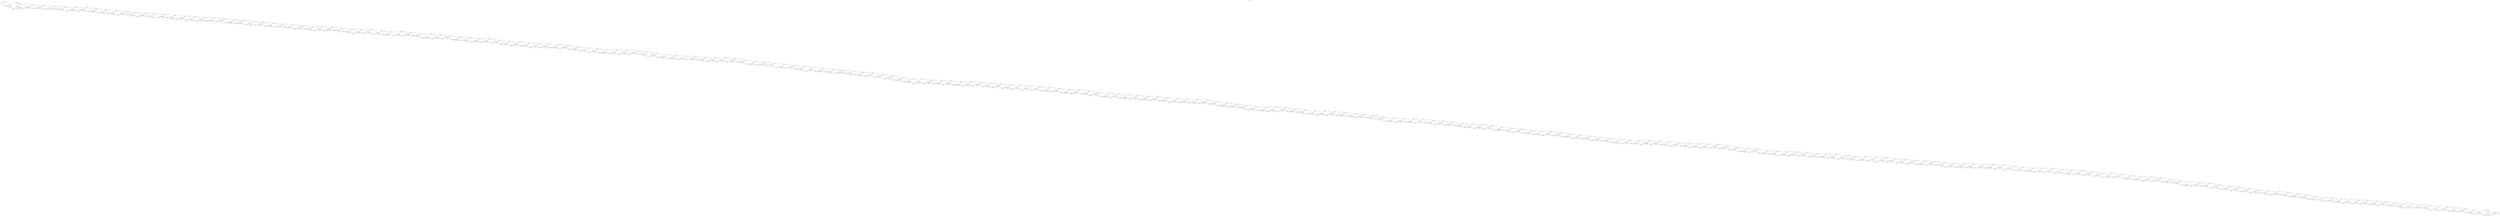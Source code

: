 digraph "" {
  rankdir=LR
  label="[Büchi]"
  labelloc="t"
  node [shape="box",style="rounded",width="0.5"]
  I [label="", style=invis, width=0]
  I -> 1028
  0 [label="0"]
  1 [label="1"]
  2 [label="2"]
  3 [label="3"]
  4 [label="4"]
  4 -> 0 [label="1"]
  4 -> 9 [label="1"]
  5 [label="5"]
  5 -> 0 [label="1"]
  5 -> 9 [label="1"]
  6 [label="6"]
  6 -> 1 [label="1"]
  6 -> 10 [label="1"]
  6 -> 11 [label="1"]
  7 [label="7"]
  7 -> 1 [label="1"]
  7 -> 10 [label="1"]
  7 -> 11 [label="1"]
  8 [label="8"]
  8 -> 3 [label="1"]
  8 -> 14 [label="1"]
  8 -> 1024 [label="1"]
  9 [label="9"]
  9 -> 4 [label="1"]
  10 [label="10"]
  10 -> 4 [label="1"]
  11 [label="11"]
  11 -> 5 [label="1"]
  11 -> 6 [label="1"]
  12 [label="12"]
  12 -> 5 [label="1"]
  12 -> 6 [label="1"]
  13 [label="13", peripheries=2]
  13 -> 8 [label="1"]
  13 -> 1026 [label="1"]
  14 [label="14"]
  14 -> 8 [label="1"]
  14 -> 1026 [label="1"]
  15 [label="15"]
  15 -> 7 [label="1"]
  15 -> 17 [label="1"]
  16 [label="16"]
  16 -> 7 [label="1"]
  16 -> 17 [label="1"]
  17 [label="17"]
  17 -> 12 [label="1"]
  17 -> 15 [label="1"]
  18 [label="18"]
  18 -> 12 [label="1"]
  18 -> 15 [label="1"]
  19 [label="19"]
  19 -> 16 [label="1"]
  19 -> 21 [label="1"]
  20 [label="20"]
  20 -> 16 [label="1"]
  20 -> 21 [label="1"]
  21 [label="21"]
  21 -> 18 [label="1"]
  21 -> 19 [label="1"]
  22 [label="22"]
  22 -> 18 [label="1"]
  22 -> 19 [label="1"]
  23 [label="23"]
  23 -> 20 [label="1"]
  23 -> 25 [label="1"]
  24 [label="24"]
  24 -> 20 [label="1"]
  24 -> 25 [label="1"]
  25 [label="25"]
  25 -> 22 [label="1"]
  25 -> 23 [label="1"]
  26 [label="26"]
  26 -> 22 [label="1"]
  26 -> 23 [label="1"]
  27 [label="27"]
  27 -> 24 [label="1"]
  27 -> 29 [label="1"]
  28 [label="28"]
  28 -> 24 [label="1"]
  28 -> 29 [label="1"]
  29 [label="29"]
  29 -> 26 [label="1"]
  29 -> 27 [label="1"]
  30 [label="30"]
  30 -> 26 [label="1"]
  30 -> 27 [label="1"]
  31 [label="31"]
  31 -> 28 [label="1"]
  31 -> 33 [label="1"]
  32 [label="32"]
  32 -> 28 [label="1"]
  32 -> 33 [label="1"]
  33 [label="33"]
  33 -> 30 [label="1"]
  33 -> 31 [label="1"]
  34 [label="34"]
  34 -> 30 [label="1"]
  34 -> 31 [label="1"]
  35 [label="35"]
  35 -> 32 [label="1"]
  35 -> 37 [label="1"]
  36 [label="36"]
  36 -> 32 [label="1"]
  36 -> 37 [label="1"]
  37 [label="37"]
  37 -> 34 [label="1"]
  37 -> 35 [label="1"]
  38 [label="38"]
  38 -> 34 [label="1"]
  38 -> 35 [label="1"]
  39 [label="39"]
  39 -> 36 [label="1"]
  39 -> 41 [label="1"]
  40 [label="40"]
  40 -> 36 [label="1"]
  40 -> 41 [label="1"]
  41 [label="41"]
  41 -> 38 [label="1"]
  41 -> 39 [label="1"]
  42 [label="42"]
  42 -> 38 [label="1"]
  42 -> 39 [label="1"]
  43 [label="43"]
  43 -> 40 [label="1"]
  43 -> 45 [label="1"]
  44 [label="44"]
  44 -> 40 [label="1"]
  44 -> 45 [label="1"]
  45 [label="45"]
  45 -> 42 [label="1"]
  45 -> 43 [label="1"]
  46 [label="46"]
  46 -> 42 [label="1"]
  46 -> 43 [label="1"]
  47 [label="47"]
  47 -> 44 [label="1"]
  47 -> 49 [label="1"]
  48 [label="48"]
  48 -> 44 [label="1"]
  48 -> 49 [label="1"]
  49 [label="49"]
  49 -> 46 [label="1"]
  49 -> 47 [label="1"]
  50 [label="50"]
  50 -> 46 [label="1"]
  50 -> 47 [label="1"]
  51 [label="51"]
  51 -> 48 [label="1"]
  51 -> 53 [label="1"]
  52 [label="52"]
  52 -> 48 [label="1"]
  52 -> 53 [label="1"]
  53 [label="53"]
  53 -> 50 [label="1"]
  53 -> 51 [label="1"]
  54 [label="54"]
  54 -> 50 [label="1"]
  54 -> 51 [label="1"]
  55 [label="55"]
  55 -> 52 [label="1"]
  55 -> 57 [label="1"]
  56 [label="56"]
  56 -> 52 [label="1"]
  56 -> 57 [label="1"]
  57 [label="57"]
  57 -> 54 [label="1"]
  57 -> 55 [label="1"]
  58 [label="58"]
  58 -> 54 [label="1"]
  58 -> 55 [label="1"]
  59 [label="59"]
  59 -> 56 [label="1"]
  59 -> 61 [label="1"]
  60 [label="60"]
  60 -> 56 [label="1"]
  60 -> 61 [label="1"]
  61 [label="61"]
  61 -> 58 [label="1"]
  61 -> 59 [label="1"]
  62 [label="62"]
  62 -> 58 [label="1"]
  62 -> 59 [label="1"]
  63 [label="63"]
  63 -> 60 [label="1"]
  63 -> 65 [label="1"]
  64 [label="64"]
  64 -> 60 [label="1"]
  64 -> 65 [label="1"]
  65 [label="65"]
  65 -> 62 [label="1"]
  65 -> 63 [label="1"]
  66 [label="66"]
  66 -> 62 [label="1"]
  66 -> 63 [label="1"]
  67 [label="67"]
  67 -> 64 [label="1"]
  67 -> 69 [label="1"]
  68 [label="68"]
  68 -> 64 [label="1"]
  68 -> 69 [label="1"]
  69 [label="69"]
  69 -> 66 [label="1"]
  69 -> 67 [label="1"]
  70 [label="70"]
  70 -> 66 [label="1"]
  70 -> 67 [label="1"]
  71 [label="71"]
  71 -> 68 [label="1"]
  71 -> 73 [label="1"]
  72 [label="72"]
  72 -> 68 [label="1"]
  72 -> 73 [label="1"]
  73 [label="73"]
  73 -> 70 [label="1"]
  73 -> 71 [label="1"]
  74 [label="74"]
  74 -> 70 [label="1"]
  74 -> 71 [label="1"]
  75 [label="75"]
  75 -> 72 [label="1"]
  75 -> 77 [label="1"]
  76 [label="76"]
  76 -> 72 [label="1"]
  76 -> 77 [label="1"]
  77 [label="77"]
  77 -> 74 [label="1"]
  77 -> 75 [label="1"]
  78 [label="78"]
  78 -> 74 [label="1"]
  78 -> 75 [label="1"]
  79 [label="79"]
  79 -> 76 [label="1"]
  79 -> 81 [label="1"]
  80 [label="80"]
  80 -> 76 [label="1"]
  80 -> 81 [label="1"]
  81 [label="81"]
  81 -> 78 [label="1"]
  81 -> 79 [label="1"]
  82 [label="82"]
  82 -> 78 [label="1"]
  82 -> 79 [label="1"]
  83 [label="83"]
  83 -> 80 [label="1"]
  83 -> 85 [label="1"]
  84 [label="84"]
  84 -> 80 [label="1"]
  84 -> 85 [label="1"]
  85 [label="85"]
  85 -> 82 [label="1"]
  85 -> 83 [label="1"]
  86 [label="86"]
  86 -> 82 [label="1"]
  86 -> 83 [label="1"]
  87 [label="87"]
  87 -> 84 [label="1"]
  87 -> 89 [label="1"]
  88 [label="88"]
  88 -> 84 [label="1"]
  88 -> 89 [label="1"]
  89 [label="89"]
  89 -> 86 [label="1"]
  89 -> 87 [label="1"]
  90 [label="90"]
  90 -> 86 [label="1"]
  90 -> 87 [label="1"]
  91 [label="91"]
  91 -> 88 [label="1"]
  91 -> 93 [label="1"]
  92 [label="92"]
  92 -> 88 [label="1"]
  92 -> 93 [label="1"]
  93 [label="93"]
  93 -> 90 [label="1"]
  93 -> 91 [label="1"]
  94 [label="94"]
  94 -> 90 [label="1"]
  94 -> 91 [label="1"]
  95 [label="95"]
  95 -> 92 [label="1"]
  95 -> 97 [label="1"]
  96 [label="96"]
  96 -> 92 [label="1"]
  96 -> 97 [label="1"]
  97 [label="97"]
  97 -> 94 [label="1"]
  97 -> 95 [label="1"]
  98 [label="98"]
  98 -> 94 [label="1"]
  98 -> 95 [label="1"]
  99 [label="99"]
  99 -> 96 [label="1"]
  99 -> 101 [label="1"]
  100 [label="100"]
  100 -> 96 [label="1"]
  100 -> 101 [label="1"]
  101 [label="101"]
  101 -> 98 [label="1"]
  101 -> 99 [label="1"]
  102 [label="102"]
  102 -> 98 [label="1"]
  102 -> 99 [label="1"]
  103 [label="103"]
  103 -> 100 [label="1"]
  103 -> 105 [label="1"]
  104 [label="104"]
  104 -> 100 [label="1"]
  104 -> 105 [label="1"]
  105 [label="105"]
  105 -> 102 [label="1"]
  105 -> 103 [label="1"]
  106 [label="106"]
  106 -> 102 [label="1"]
  106 -> 103 [label="1"]
  107 [label="107"]
  107 -> 104 [label="1"]
  107 -> 109 [label="1"]
  108 [label="108"]
  108 -> 104 [label="1"]
  108 -> 109 [label="1"]
  109 [label="109"]
  109 -> 106 [label="1"]
  109 -> 107 [label="1"]
  110 [label="110"]
  110 -> 106 [label="1"]
  110 -> 107 [label="1"]
  111 [label="111"]
  111 -> 108 [label="1"]
  111 -> 113 [label="1"]
  112 [label="112"]
  112 -> 108 [label="1"]
  112 -> 113 [label="1"]
  113 [label="113"]
  113 -> 110 [label="1"]
  113 -> 111 [label="1"]
  114 [label="114"]
  114 -> 110 [label="1"]
  114 -> 111 [label="1"]
  115 [label="115"]
  115 -> 112 [label="1"]
  115 -> 117 [label="1"]
  116 [label="116"]
  116 -> 112 [label="1"]
  116 -> 117 [label="1"]
  117 [label="117"]
  117 -> 114 [label="1"]
  117 -> 115 [label="1"]
  118 [label="118"]
  118 -> 114 [label="1"]
  118 -> 115 [label="1"]
  119 [label="119"]
  119 -> 116 [label="1"]
  119 -> 121 [label="1"]
  120 [label="120"]
  120 -> 116 [label="1"]
  120 -> 121 [label="1"]
  121 [label="121"]
  121 -> 118 [label="1"]
  121 -> 119 [label="1"]
  122 [label="122"]
  122 -> 118 [label="1"]
  122 -> 119 [label="1"]
  123 [label="123"]
  123 -> 120 [label="1"]
  123 -> 125 [label="1"]
  124 [label="124"]
  124 -> 120 [label="1"]
  124 -> 125 [label="1"]
  125 [label="125"]
  125 -> 122 [label="1"]
  125 -> 123 [label="1"]
  126 [label="126"]
  126 -> 122 [label="1"]
  126 -> 123 [label="1"]
  127 [label="127"]
  127 -> 124 [label="1"]
  127 -> 129 [label="1"]
  128 [label="128"]
  128 -> 124 [label="1"]
  128 -> 129 [label="1"]
  129 [label="129"]
  129 -> 126 [label="1"]
  129 -> 127 [label="1"]
  130 [label="130"]
  130 -> 126 [label="1"]
  130 -> 127 [label="1"]
  131 [label="131"]
  131 -> 128 [label="1"]
  131 -> 133 [label="1"]
  132 [label="132"]
  132 -> 128 [label="1"]
  132 -> 133 [label="1"]
  133 [label="133"]
  133 -> 130 [label="1"]
  133 -> 131 [label="1"]
  134 [label="134"]
  134 -> 130 [label="1"]
  134 -> 131 [label="1"]
  135 [label="135"]
  135 -> 132 [label="1"]
  135 -> 137 [label="1"]
  136 [label="136"]
  136 -> 132 [label="1"]
  136 -> 137 [label="1"]
  137 [label="137"]
  137 -> 134 [label="1"]
  137 -> 135 [label="1"]
  138 [label="138"]
  138 -> 134 [label="1"]
  138 -> 135 [label="1"]
  139 [label="139"]
  139 -> 136 [label="1"]
  139 -> 141 [label="1"]
  140 [label="140"]
  140 -> 136 [label="1"]
  140 -> 141 [label="1"]
  141 [label="141"]
  141 -> 138 [label="1"]
  141 -> 139 [label="1"]
  142 [label="142"]
  142 -> 138 [label="1"]
  142 -> 139 [label="1"]
  143 [label="143"]
  143 -> 140 [label="1"]
  143 -> 145 [label="1"]
  144 [label="144"]
  144 -> 140 [label="1"]
  144 -> 145 [label="1"]
  145 [label="145"]
  145 -> 142 [label="1"]
  145 -> 143 [label="1"]
  146 [label="146"]
  146 -> 142 [label="1"]
  146 -> 143 [label="1"]
  147 [label="147"]
  147 -> 144 [label="1"]
  147 -> 149 [label="1"]
  148 [label="148"]
  148 -> 144 [label="1"]
  148 -> 149 [label="1"]
  149 [label="149"]
  149 -> 146 [label="1"]
  149 -> 147 [label="1"]
  150 [label="150"]
  150 -> 146 [label="1"]
  150 -> 147 [label="1"]
  151 [label="151"]
  151 -> 148 [label="1"]
  151 -> 153 [label="1"]
  152 [label="152"]
  152 -> 148 [label="1"]
  152 -> 153 [label="1"]
  153 [label="153"]
  153 -> 150 [label="1"]
  153 -> 151 [label="1"]
  154 [label="154"]
  154 -> 150 [label="1"]
  154 -> 151 [label="1"]
  155 [label="155"]
  155 -> 152 [label="1"]
  155 -> 157 [label="1"]
  156 [label="156"]
  156 -> 152 [label="1"]
  156 -> 157 [label="1"]
  157 [label="157"]
  157 -> 154 [label="1"]
  157 -> 155 [label="1"]
  158 [label="158"]
  158 -> 154 [label="1"]
  158 -> 155 [label="1"]
  159 [label="159"]
  159 -> 156 [label="1"]
  159 -> 161 [label="1"]
  160 [label="160"]
  160 -> 156 [label="1"]
  160 -> 161 [label="1"]
  161 [label="161"]
  161 -> 158 [label="1"]
  161 -> 159 [label="1"]
  162 [label="162"]
  162 -> 158 [label="1"]
  162 -> 159 [label="1"]
  163 [label="163"]
  163 -> 160 [label="1"]
  163 -> 165 [label="1"]
  164 [label="164"]
  164 -> 160 [label="1"]
  164 -> 165 [label="1"]
  165 [label="165"]
  165 -> 162 [label="1"]
  165 -> 163 [label="1"]
  166 [label="166"]
  166 -> 162 [label="1"]
  166 -> 163 [label="1"]
  167 [label="167"]
  167 -> 164 [label="1"]
  167 -> 169 [label="1"]
  168 [label="168"]
  168 -> 164 [label="1"]
  168 -> 169 [label="1"]
  169 [label="169"]
  169 -> 166 [label="1"]
  169 -> 167 [label="1"]
  170 [label="170"]
  170 -> 166 [label="1"]
  170 -> 167 [label="1"]
  171 [label="171"]
  171 -> 168 [label="1"]
  171 -> 173 [label="1"]
  172 [label="172"]
  172 -> 168 [label="1"]
  172 -> 173 [label="1"]
  173 [label="173"]
  173 -> 170 [label="1"]
  173 -> 171 [label="1"]
  174 [label="174"]
  174 -> 170 [label="1"]
  174 -> 171 [label="1"]
  175 [label="175"]
  175 -> 172 [label="1"]
  175 -> 177 [label="1"]
  176 [label="176"]
  176 -> 172 [label="1"]
  176 -> 177 [label="1"]
  177 [label="177"]
  177 -> 174 [label="1"]
  177 -> 175 [label="1"]
  178 [label="178"]
  178 -> 174 [label="1"]
  178 -> 175 [label="1"]
  179 [label="179"]
  179 -> 176 [label="1"]
  179 -> 181 [label="1"]
  180 [label="180"]
  180 -> 176 [label="1"]
  180 -> 181 [label="1"]
  181 [label="181"]
  181 -> 178 [label="1"]
  181 -> 179 [label="1"]
  182 [label="182"]
  182 -> 178 [label="1"]
  182 -> 179 [label="1"]
  183 [label="183"]
  183 -> 180 [label="1"]
  183 -> 185 [label="1"]
  184 [label="184"]
  184 -> 180 [label="1"]
  184 -> 185 [label="1"]
  185 [label="185"]
  185 -> 182 [label="1"]
  185 -> 183 [label="1"]
  186 [label="186"]
  186 -> 182 [label="1"]
  186 -> 183 [label="1"]
  187 [label="187"]
  187 -> 184 [label="1"]
  187 -> 189 [label="1"]
  188 [label="188"]
  188 -> 184 [label="1"]
  188 -> 189 [label="1"]
  189 [label="189"]
  189 -> 186 [label="1"]
  189 -> 187 [label="1"]
  190 [label="190"]
  190 -> 186 [label="1"]
  190 -> 187 [label="1"]
  191 [label="191"]
  191 -> 188 [label="1"]
  191 -> 193 [label="1"]
  192 [label="192"]
  192 -> 188 [label="1"]
  192 -> 193 [label="1"]
  193 [label="193"]
  193 -> 190 [label="1"]
  193 -> 191 [label="1"]
  194 [label="194"]
  194 -> 190 [label="1"]
  194 -> 191 [label="1"]
  195 [label="195"]
  195 -> 192 [label="1"]
  195 -> 197 [label="1"]
  196 [label="196"]
  196 -> 192 [label="1"]
  196 -> 197 [label="1"]
  197 [label="197"]
  197 -> 194 [label="1"]
  197 -> 195 [label="1"]
  198 [label="198"]
  198 -> 194 [label="1"]
  198 -> 195 [label="1"]
  199 [label="199"]
  199 -> 196 [label="1"]
  199 -> 201 [label="1"]
  200 [label="200"]
  200 -> 196 [label="1"]
  200 -> 201 [label="1"]
  201 [label="201"]
  201 -> 198 [label="1"]
  201 -> 199 [label="1"]
  202 [label="202"]
  202 -> 198 [label="1"]
  202 -> 199 [label="1"]
  203 [label="203"]
  203 -> 200 [label="1"]
  203 -> 205 [label="1"]
  204 [label="204"]
  204 -> 200 [label="1"]
  204 -> 205 [label="1"]
  205 [label="205"]
  205 -> 202 [label="1"]
  205 -> 203 [label="1"]
  206 [label="206"]
  206 -> 202 [label="1"]
  206 -> 203 [label="1"]
  207 [label="207"]
  207 -> 204 [label="1"]
  207 -> 209 [label="1"]
  208 [label="208"]
  208 -> 204 [label="1"]
  208 -> 209 [label="1"]
  209 [label="209"]
  209 -> 206 [label="1"]
  209 -> 207 [label="1"]
  210 [label="210"]
  210 -> 206 [label="1"]
  210 -> 207 [label="1"]
  211 [label="211"]
  211 -> 208 [label="1"]
  211 -> 213 [label="1"]
  212 [label="212"]
  212 -> 208 [label="1"]
  212 -> 213 [label="1"]
  213 [label="213"]
  213 -> 210 [label="1"]
  213 -> 211 [label="1"]
  214 [label="214"]
  214 -> 210 [label="1"]
  214 -> 211 [label="1"]
  215 [label="215"]
  215 -> 212 [label="1"]
  215 -> 217 [label="1"]
  216 [label="216"]
  216 -> 212 [label="1"]
  216 -> 217 [label="1"]
  217 [label="217"]
  217 -> 214 [label="1"]
  217 -> 215 [label="1"]
  218 [label="218"]
  218 -> 214 [label="1"]
  218 -> 215 [label="1"]
  219 [label="219"]
  219 -> 216 [label="1"]
  219 -> 221 [label="1"]
  220 [label="220"]
  220 -> 216 [label="1"]
  220 -> 221 [label="1"]
  221 [label="221"]
  221 -> 218 [label="1"]
  221 -> 219 [label="1"]
  222 [label="222"]
  222 -> 218 [label="1"]
  222 -> 219 [label="1"]
  223 [label="223"]
  223 -> 220 [label="1"]
  223 -> 225 [label="1"]
  224 [label="224"]
  224 -> 220 [label="1"]
  224 -> 225 [label="1"]
  225 [label="225"]
  225 -> 222 [label="1"]
  225 -> 223 [label="1"]
  226 [label="226"]
  226 -> 222 [label="1"]
  226 -> 223 [label="1"]
  227 [label="227"]
  227 -> 224 [label="1"]
  227 -> 229 [label="1"]
  228 [label="228"]
  228 -> 224 [label="1"]
  228 -> 229 [label="1"]
  229 [label="229"]
  229 -> 226 [label="1"]
  229 -> 227 [label="1"]
  230 [label="230"]
  230 -> 226 [label="1"]
  230 -> 227 [label="1"]
  231 [label="231"]
  231 -> 228 [label="1"]
  231 -> 233 [label="1"]
  232 [label="232"]
  232 -> 228 [label="1"]
  232 -> 233 [label="1"]
  233 [label="233"]
  233 -> 230 [label="1"]
  233 -> 231 [label="1"]
  234 [label="234"]
  234 -> 230 [label="1"]
  234 -> 231 [label="1"]
  235 [label="235"]
  235 -> 232 [label="1"]
  235 -> 237 [label="1"]
  236 [label="236"]
  236 -> 232 [label="1"]
  236 -> 237 [label="1"]
  237 [label="237"]
  237 -> 234 [label="1"]
  237 -> 235 [label="1"]
  238 [label="238"]
  238 -> 234 [label="1"]
  238 -> 235 [label="1"]
  239 [label="239"]
  239 -> 236 [label="1"]
  239 -> 241 [label="1"]
  240 [label="240"]
  240 -> 236 [label="1"]
  240 -> 241 [label="1"]
  241 [label="241"]
  241 -> 238 [label="1"]
  241 -> 239 [label="1"]
  242 [label="242"]
  242 -> 238 [label="1"]
  242 -> 239 [label="1"]
  243 [label="243"]
  243 -> 240 [label="1"]
  243 -> 245 [label="1"]
  244 [label="244"]
  244 -> 240 [label="1"]
  244 -> 245 [label="1"]
  245 [label="245"]
  245 -> 242 [label="1"]
  245 -> 243 [label="1"]
  246 [label="246"]
  246 -> 242 [label="1"]
  246 -> 243 [label="1"]
  247 [label="247"]
  247 -> 244 [label="1"]
  247 -> 249 [label="1"]
  248 [label="248"]
  248 -> 244 [label="1"]
  248 -> 249 [label="1"]
  249 [label="249"]
  249 -> 246 [label="1"]
  249 -> 247 [label="1"]
  250 [label="250"]
  250 -> 246 [label="1"]
  250 -> 247 [label="1"]
  251 [label="251"]
  251 -> 248 [label="1"]
  251 -> 253 [label="1"]
  252 [label="252"]
  252 -> 248 [label="1"]
  252 -> 253 [label="1"]
  253 [label="253"]
  253 -> 250 [label="1"]
  253 -> 251 [label="1"]
  254 [label="254"]
  254 -> 250 [label="1"]
  254 -> 251 [label="1"]
  255 [label="255"]
  255 -> 252 [label="1"]
  255 -> 257 [label="1"]
  256 [label="256"]
  256 -> 252 [label="1"]
  256 -> 257 [label="1"]
  257 [label="257"]
  257 -> 254 [label="1"]
  257 -> 255 [label="1"]
  258 [label="258"]
  258 -> 254 [label="1"]
  258 -> 255 [label="1"]
  259 [label="259"]
  259 -> 256 [label="1"]
  259 -> 261 [label="1"]
  260 [label="260"]
  260 -> 256 [label="1"]
  260 -> 261 [label="1"]
  261 [label="261"]
  261 -> 258 [label="1"]
  261 -> 259 [label="1"]
  262 [label="262"]
  262 -> 258 [label="1"]
  262 -> 259 [label="1"]
  263 [label="263"]
  263 -> 260 [label="1"]
  263 -> 265 [label="1"]
  264 [label="264"]
  264 -> 260 [label="1"]
  264 -> 265 [label="1"]
  265 [label="265"]
  265 -> 262 [label="1"]
  265 -> 263 [label="1"]
  266 [label="266"]
  266 -> 262 [label="1"]
  266 -> 263 [label="1"]
  267 [label="267"]
  267 -> 264 [label="1"]
  267 -> 269 [label="1"]
  268 [label="268"]
  268 -> 264 [label="1"]
  268 -> 269 [label="1"]
  269 [label="269"]
  269 -> 266 [label="1"]
  269 -> 267 [label="1"]
  270 [label="270"]
  270 -> 266 [label="1"]
  270 -> 267 [label="1"]
  271 [label="271"]
  271 -> 268 [label="1"]
  271 -> 273 [label="1"]
  272 [label="272"]
  272 -> 268 [label="1"]
  272 -> 273 [label="1"]
  273 [label="273"]
  273 -> 270 [label="1"]
  273 -> 271 [label="1"]
  274 [label="274"]
  274 -> 270 [label="1"]
  274 -> 271 [label="1"]
  275 [label="275"]
  275 -> 272 [label="1"]
  275 -> 277 [label="1"]
  276 [label="276"]
  276 -> 272 [label="1"]
  276 -> 277 [label="1"]
  277 [label="277"]
  277 -> 274 [label="1"]
  277 -> 275 [label="1"]
  278 [label="278"]
  278 -> 274 [label="1"]
  278 -> 275 [label="1"]
  279 [label="279"]
  279 -> 276 [label="1"]
  279 -> 281 [label="1"]
  280 [label="280"]
  280 -> 276 [label="1"]
  280 -> 281 [label="1"]
  281 [label="281"]
  281 -> 278 [label="1"]
  281 -> 279 [label="1"]
  282 [label="282"]
  282 -> 278 [label="1"]
  282 -> 279 [label="1"]
  283 [label="283"]
  283 -> 280 [label="1"]
  283 -> 285 [label="1"]
  284 [label="284"]
  284 -> 280 [label="1"]
  284 -> 285 [label="1"]
  285 [label="285"]
  285 -> 282 [label="1"]
  285 -> 283 [label="1"]
  286 [label="286"]
  286 -> 282 [label="1"]
  286 -> 283 [label="1"]
  287 [label="287"]
  287 -> 284 [label="1"]
  287 -> 289 [label="1"]
  288 [label="288"]
  288 -> 284 [label="1"]
  288 -> 289 [label="1"]
  289 [label="289"]
  289 -> 286 [label="1"]
  289 -> 287 [label="1"]
  290 [label="290"]
  290 -> 286 [label="1"]
  290 -> 287 [label="1"]
  291 [label="291"]
  291 -> 288 [label="1"]
  291 -> 293 [label="1"]
  292 [label="292"]
  292 -> 288 [label="1"]
  292 -> 293 [label="1"]
  293 [label="293"]
  293 -> 290 [label="1"]
  293 -> 291 [label="1"]
  294 [label="294"]
  294 -> 290 [label="1"]
  294 -> 291 [label="1"]
  295 [label="295"]
  295 -> 292 [label="1"]
  295 -> 297 [label="1"]
  296 [label="296"]
  296 -> 292 [label="1"]
  296 -> 297 [label="1"]
  297 [label="297"]
  297 -> 294 [label="1"]
  297 -> 295 [label="1"]
  298 [label="298"]
  298 -> 294 [label="1"]
  298 -> 295 [label="1"]
  299 [label="299"]
  299 -> 296 [label="1"]
  299 -> 301 [label="1"]
  300 [label="300"]
  300 -> 296 [label="1"]
  300 -> 301 [label="1"]
  301 [label="301"]
  301 -> 298 [label="1"]
  301 -> 299 [label="1"]
  302 [label="302"]
  302 -> 298 [label="1"]
  302 -> 299 [label="1"]
  303 [label="303"]
  303 -> 300 [label="1"]
  303 -> 305 [label="1"]
  304 [label="304"]
  304 -> 300 [label="1"]
  304 -> 305 [label="1"]
  305 [label="305"]
  305 -> 302 [label="1"]
  305 -> 303 [label="1"]
  306 [label="306"]
  306 -> 302 [label="1"]
  306 -> 303 [label="1"]
  307 [label="307"]
  307 -> 304 [label="1"]
  307 -> 309 [label="1"]
  308 [label="308"]
  308 -> 304 [label="1"]
  308 -> 309 [label="1"]
  309 [label="309"]
  309 -> 306 [label="1"]
  309 -> 307 [label="1"]
  310 [label="310"]
  310 -> 306 [label="1"]
  310 -> 307 [label="1"]
  311 [label="311"]
  311 -> 308 [label="1"]
  311 -> 313 [label="1"]
  312 [label="312"]
  312 -> 308 [label="1"]
  312 -> 313 [label="1"]
  313 [label="313"]
  313 -> 310 [label="1"]
  313 -> 311 [label="1"]
  314 [label="314"]
  314 -> 310 [label="1"]
  314 -> 311 [label="1"]
  315 [label="315"]
  315 -> 312 [label="1"]
  315 -> 317 [label="1"]
  316 [label="316"]
  316 -> 312 [label="1"]
  316 -> 317 [label="1"]
  317 [label="317"]
  317 -> 314 [label="1"]
  317 -> 315 [label="1"]
  318 [label="318"]
  318 -> 314 [label="1"]
  318 -> 315 [label="1"]
  319 [label="319"]
  319 -> 316 [label="1"]
  319 -> 321 [label="1"]
  320 [label="320"]
  320 -> 316 [label="1"]
  320 -> 321 [label="1"]
  321 [label="321"]
  321 -> 318 [label="1"]
  321 -> 319 [label="1"]
  322 [label="322"]
  322 -> 318 [label="1"]
  322 -> 319 [label="1"]
  323 [label="323"]
  323 -> 320 [label="1"]
  323 -> 325 [label="1"]
  324 [label="324"]
  324 -> 320 [label="1"]
  324 -> 325 [label="1"]
  325 [label="325"]
  325 -> 322 [label="1"]
  325 -> 323 [label="1"]
  326 [label="326"]
  326 -> 322 [label="1"]
  326 -> 323 [label="1"]
  327 [label="327"]
  327 -> 324 [label="1"]
  327 -> 329 [label="1"]
  328 [label="328"]
  328 -> 324 [label="1"]
  328 -> 329 [label="1"]
  329 [label="329"]
  329 -> 326 [label="1"]
  329 -> 327 [label="1"]
  330 [label="330"]
  330 -> 326 [label="1"]
  330 -> 327 [label="1"]
  331 [label="331"]
  331 -> 328 [label="1"]
  331 -> 333 [label="1"]
  332 [label="332"]
  332 -> 328 [label="1"]
  332 -> 333 [label="1"]
  333 [label="333"]
  333 -> 330 [label="1"]
  333 -> 331 [label="1"]
  334 [label="334"]
  334 -> 330 [label="1"]
  334 -> 331 [label="1"]
  335 [label="335"]
  335 -> 332 [label="1"]
  335 -> 337 [label="1"]
  336 [label="336"]
  336 -> 332 [label="1"]
  336 -> 337 [label="1"]
  337 [label="337"]
  337 -> 334 [label="1"]
  337 -> 335 [label="1"]
  338 [label="338"]
  338 -> 334 [label="1"]
  338 -> 335 [label="1"]
  339 [label="339"]
  339 -> 336 [label="1"]
  339 -> 341 [label="1"]
  340 [label="340"]
  340 -> 336 [label="1"]
  340 -> 341 [label="1"]
  341 [label="341"]
  341 -> 338 [label="1"]
  341 -> 339 [label="1"]
  342 [label="342"]
  342 -> 338 [label="1"]
  342 -> 339 [label="1"]
  343 [label="343"]
  343 -> 340 [label="1"]
  343 -> 345 [label="1"]
  344 [label="344"]
  344 -> 340 [label="1"]
  344 -> 345 [label="1"]
  345 [label="345"]
  345 -> 342 [label="1"]
  345 -> 343 [label="1"]
  346 [label="346"]
  346 -> 342 [label="1"]
  346 -> 343 [label="1"]
  347 [label="347"]
  347 -> 344 [label="1"]
  347 -> 349 [label="1"]
  348 [label="348"]
  348 -> 344 [label="1"]
  348 -> 349 [label="1"]
  349 [label="349"]
  349 -> 346 [label="1"]
  349 -> 347 [label="1"]
  350 [label="350"]
  350 -> 346 [label="1"]
  350 -> 347 [label="1"]
  351 [label="351"]
  351 -> 348 [label="1"]
  351 -> 353 [label="1"]
  352 [label="352"]
  352 -> 348 [label="1"]
  352 -> 353 [label="1"]
  353 [label="353"]
  353 -> 350 [label="1"]
  353 -> 351 [label="1"]
  354 [label="354"]
  354 -> 350 [label="1"]
  354 -> 351 [label="1"]
  355 [label="355"]
  355 -> 352 [label="1"]
  355 -> 357 [label="1"]
  356 [label="356"]
  356 -> 352 [label="1"]
  356 -> 357 [label="1"]
  357 [label="357"]
  357 -> 354 [label="1"]
  357 -> 355 [label="1"]
  358 [label="358"]
  358 -> 354 [label="1"]
  358 -> 355 [label="1"]
  359 [label="359"]
  359 -> 356 [label="1"]
  359 -> 361 [label="1"]
  360 [label="360"]
  360 -> 356 [label="1"]
  360 -> 361 [label="1"]
  361 [label="361"]
  361 -> 358 [label="1"]
  361 -> 359 [label="1"]
  362 [label="362"]
  362 -> 358 [label="1"]
  362 -> 359 [label="1"]
  363 [label="363"]
  363 -> 360 [label="1"]
  363 -> 365 [label="1"]
  364 [label="364"]
  364 -> 360 [label="1"]
  364 -> 365 [label="1"]
  365 [label="365"]
  365 -> 362 [label="1"]
  365 -> 363 [label="1"]
  366 [label="366"]
  366 -> 362 [label="1"]
  366 -> 363 [label="1"]
  367 [label="367"]
  367 -> 364 [label="1"]
  367 -> 369 [label="1"]
  368 [label="368"]
  368 -> 364 [label="1"]
  368 -> 369 [label="1"]
  369 [label="369"]
  369 -> 366 [label="1"]
  369 -> 367 [label="1"]
  370 [label="370"]
  370 -> 366 [label="1"]
  370 -> 367 [label="1"]
  371 [label="371"]
  371 -> 368 [label="1"]
  371 -> 373 [label="1"]
  372 [label="372"]
  372 -> 368 [label="1"]
  372 -> 373 [label="1"]
  373 [label="373"]
  373 -> 370 [label="1"]
  373 -> 371 [label="1"]
  374 [label="374"]
  374 -> 370 [label="1"]
  374 -> 371 [label="1"]
  375 [label="375"]
  375 -> 372 [label="1"]
  375 -> 377 [label="1"]
  376 [label="376"]
  376 -> 372 [label="1"]
  376 -> 377 [label="1"]
  377 [label="377"]
  377 -> 374 [label="1"]
  377 -> 375 [label="1"]
  378 [label="378"]
  378 -> 374 [label="1"]
  378 -> 375 [label="1"]
  379 [label="379"]
  379 -> 376 [label="1"]
  379 -> 381 [label="1"]
  380 [label="380"]
  380 -> 376 [label="1"]
  380 -> 381 [label="1"]
  381 [label="381"]
  381 -> 378 [label="1"]
  381 -> 379 [label="1"]
  382 [label="382"]
  382 -> 378 [label="1"]
  382 -> 379 [label="1"]
  383 [label="383"]
  383 -> 380 [label="1"]
  383 -> 385 [label="1"]
  384 [label="384"]
  384 -> 380 [label="1"]
  384 -> 385 [label="1"]
  385 [label="385"]
  385 -> 382 [label="1"]
  385 -> 383 [label="1"]
  386 [label="386"]
  386 -> 382 [label="1"]
  386 -> 383 [label="1"]
  387 [label="387"]
  387 -> 384 [label="1"]
  387 -> 389 [label="1"]
  388 [label="388"]
  388 -> 384 [label="1"]
  388 -> 389 [label="1"]
  389 [label="389"]
  389 -> 386 [label="1"]
  389 -> 387 [label="1"]
  390 [label="390"]
  390 -> 386 [label="1"]
  390 -> 387 [label="1"]
  391 [label="391"]
  391 -> 388 [label="1"]
  391 -> 393 [label="1"]
  392 [label="392"]
  392 -> 388 [label="1"]
  392 -> 393 [label="1"]
  393 [label="393"]
  393 -> 390 [label="1"]
  393 -> 391 [label="1"]
  394 [label="394"]
  394 -> 390 [label="1"]
  394 -> 391 [label="1"]
  395 [label="395"]
  395 -> 392 [label="1"]
  395 -> 397 [label="1"]
  396 [label="396"]
  396 -> 392 [label="1"]
  396 -> 397 [label="1"]
  397 [label="397"]
  397 -> 394 [label="1"]
  397 -> 395 [label="1"]
  398 [label="398"]
  398 -> 394 [label="1"]
  398 -> 395 [label="1"]
  399 [label="399"]
  399 -> 396 [label="1"]
  399 -> 401 [label="1"]
  400 [label="400"]
  400 -> 396 [label="1"]
  400 -> 401 [label="1"]
  401 [label="401"]
  401 -> 398 [label="1"]
  401 -> 399 [label="1"]
  402 [label="402"]
  402 -> 398 [label="1"]
  402 -> 399 [label="1"]
  403 [label="403"]
  403 -> 400 [label="1"]
  403 -> 405 [label="1"]
  404 [label="404"]
  404 -> 400 [label="1"]
  404 -> 405 [label="1"]
  405 [label="405"]
  405 -> 402 [label="1"]
  405 -> 403 [label="1"]
  406 [label="406"]
  406 -> 402 [label="1"]
  406 -> 403 [label="1"]
  407 [label="407"]
  407 -> 404 [label="1"]
  407 -> 409 [label="1"]
  408 [label="408"]
  408 -> 404 [label="1"]
  408 -> 409 [label="1"]
  409 [label="409"]
  409 -> 406 [label="1"]
  409 -> 407 [label="1"]
  410 [label="410"]
  410 -> 406 [label="1"]
  410 -> 407 [label="1"]
  411 [label="411"]
  411 -> 408 [label="1"]
  411 -> 413 [label="1"]
  412 [label="412"]
  412 -> 408 [label="1"]
  412 -> 413 [label="1"]
  413 [label="413"]
  413 -> 410 [label="1"]
  413 -> 411 [label="1"]
  414 [label="414"]
  414 -> 410 [label="1"]
  414 -> 411 [label="1"]
  415 [label="415"]
  415 -> 412 [label="1"]
  415 -> 417 [label="1"]
  416 [label="416"]
  416 -> 412 [label="1"]
  416 -> 417 [label="1"]
  417 [label="417"]
  417 -> 414 [label="1"]
  417 -> 415 [label="1"]
  418 [label="418"]
  418 -> 414 [label="1"]
  418 -> 415 [label="1"]
  419 [label="419"]
  419 -> 416 [label="1"]
  419 -> 421 [label="1"]
  420 [label="420"]
  420 -> 416 [label="1"]
  420 -> 421 [label="1"]
  421 [label="421"]
  421 -> 418 [label="1"]
  421 -> 419 [label="1"]
  422 [label="422"]
  422 -> 418 [label="1"]
  422 -> 419 [label="1"]
  423 [label="423"]
  423 -> 420 [label="1"]
  423 -> 425 [label="1"]
  424 [label="424"]
  424 -> 420 [label="1"]
  424 -> 425 [label="1"]
  425 [label="425"]
  425 -> 422 [label="1"]
  425 -> 423 [label="1"]
  426 [label="426"]
  426 -> 422 [label="1"]
  426 -> 423 [label="1"]
  427 [label="427"]
  427 -> 424 [label="1"]
  427 -> 429 [label="1"]
  428 [label="428"]
  428 -> 424 [label="1"]
  428 -> 429 [label="1"]
  429 [label="429"]
  429 -> 426 [label="1"]
  429 -> 427 [label="1"]
  430 [label="430"]
  430 -> 426 [label="1"]
  430 -> 427 [label="1"]
  431 [label="431"]
  431 -> 428 [label="1"]
  431 -> 433 [label="1"]
  432 [label="432"]
  432 -> 428 [label="1"]
  432 -> 433 [label="1"]
  433 [label="433"]
  433 -> 430 [label="1"]
  433 -> 431 [label="1"]
  434 [label="434"]
  434 -> 430 [label="1"]
  434 -> 431 [label="1"]
  435 [label="435"]
  435 -> 432 [label="1"]
  435 -> 437 [label="1"]
  436 [label="436"]
  436 -> 432 [label="1"]
  436 -> 437 [label="1"]
  437 [label="437"]
  437 -> 434 [label="1"]
  437 -> 435 [label="1"]
  438 [label="438"]
  438 -> 434 [label="1"]
  438 -> 435 [label="1"]
  439 [label="439"]
  439 -> 436 [label="1"]
  439 -> 441 [label="1"]
  440 [label="440"]
  440 -> 436 [label="1"]
  440 -> 441 [label="1"]
  441 [label="441"]
  441 -> 438 [label="1"]
  441 -> 439 [label="1"]
  442 [label="442"]
  442 -> 438 [label="1"]
  442 -> 439 [label="1"]
  443 [label="443"]
  443 -> 440 [label="1"]
  443 -> 445 [label="1"]
  444 [label="444"]
  444 -> 440 [label="1"]
  444 -> 445 [label="1"]
  445 [label="445"]
  445 -> 442 [label="1"]
  445 -> 443 [label="1"]
  446 [label="446"]
  446 -> 442 [label="1"]
  446 -> 443 [label="1"]
  447 [label="447"]
  447 -> 444 [label="1"]
  447 -> 449 [label="1"]
  448 [label="448"]
  448 -> 444 [label="1"]
  448 -> 449 [label="1"]
  449 [label="449"]
  449 -> 446 [label="1"]
  449 -> 447 [label="1"]
  450 [label="450"]
  450 -> 446 [label="1"]
  450 -> 447 [label="1"]
  451 [label="451"]
  451 -> 448 [label="1"]
  451 -> 453 [label="1"]
  452 [label="452"]
  452 -> 448 [label="1"]
  452 -> 453 [label="1"]
  453 [label="453"]
  453 -> 450 [label="1"]
  453 -> 451 [label="1"]
  454 [label="454"]
  454 -> 450 [label="1"]
  454 -> 451 [label="1"]
  455 [label="455"]
  455 -> 452 [label="1"]
  455 -> 457 [label="1"]
  456 [label="456"]
  456 -> 452 [label="1"]
  456 -> 457 [label="1"]
  457 [label="457"]
  457 -> 454 [label="1"]
  457 -> 455 [label="1"]
  458 [label="458"]
  458 -> 454 [label="1"]
  458 -> 455 [label="1"]
  459 [label="459"]
  459 -> 456 [label="1"]
  459 -> 461 [label="1"]
  460 [label="460"]
  460 -> 456 [label="1"]
  460 -> 461 [label="1"]
  461 [label="461"]
  461 -> 458 [label="1"]
  461 -> 459 [label="1"]
  462 [label="462"]
  462 -> 458 [label="1"]
  462 -> 459 [label="1"]
  463 [label="463"]
  463 -> 460 [label="1"]
  463 -> 465 [label="1"]
  464 [label="464"]
  464 -> 460 [label="1"]
  464 -> 465 [label="1"]
  465 [label="465"]
  465 -> 462 [label="1"]
  465 -> 463 [label="1"]
  466 [label="466"]
  466 -> 462 [label="1"]
  466 -> 463 [label="1"]
  467 [label="467"]
  467 -> 464 [label="1"]
  467 -> 469 [label="1"]
  468 [label="468"]
  468 -> 464 [label="1"]
  468 -> 469 [label="1"]
  469 [label="469"]
  469 -> 466 [label="1"]
  469 -> 467 [label="1"]
  470 [label="470"]
  470 -> 466 [label="1"]
  470 -> 467 [label="1"]
  471 [label="471"]
  471 -> 468 [label="1"]
  471 -> 473 [label="1"]
  472 [label="472"]
  472 -> 468 [label="1"]
  472 -> 473 [label="1"]
  473 [label="473"]
  473 -> 470 [label="1"]
  473 -> 471 [label="1"]
  474 [label="474"]
  474 -> 470 [label="1"]
  474 -> 471 [label="1"]
  475 [label="475"]
  475 -> 472 [label="1"]
  475 -> 477 [label="1"]
  476 [label="476"]
  476 -> 472 [label="1"]
  476 -> 477 [label="1"]
  477 [label="477"]
  477 -> 474 [label="1"]
  477 -> 475 [label="1"]
  478 [label="478"]
  478 -> 474 [label="1"]
  478 -> 475 [label="1"]
  479 [label="479"]
  479 -> 476 [label="1"]
  479 -> 481 [label="1"]
  480 [label="480"]
  480 -> 476 [label="1"]
  480 -> 481 [label="1"]
  481 [label="481"]
  481 -> 478 [label="1"]
  481 -> 479 [label="1"]
  482 [label="482"]
  482 -> 478 [label="1"]
  482 -> 479 [label="1"]
  483 [label="483"]
  483 -> 480 [label="1"]
  483 -> 485 [label="1"]
  484 [label="484"]
  484 -> 480 [label="1"]
  484 -> 485 [label="1"]
  485 [label="485"]
  485 -> 482 [label="1"]
  485 -> 483 [label="1"]
  486 [label="486"]
  486 -> 482 [label="1"]
  486 -> 483 [label="1"]
  487 [label="487"]
  487 -> 484 [label="1"]
  487 -> 489 [label="1"]
  488 [label="488"]
  488 -> 484 [label="1"]
  488 -> 489 [label="1"]
  489 [label="489"]
  489 -> 486 [label="1"]
  489 -> 487 [label="1"]
  490 [label="490"]
  490 -> 486 [label="1"]
  490 -> 487 [label="1"]
  491 [label="491"]
  491 -> 488 [label="1"]
  491 -> 493 [label="1"]
  492 [label="492"]
  492 -> 488 [label="1"]
  492 -> 493 [label="1"]
  493 [label="493"]
  493 -> 490 [label="1"]
  493 -> 491 [label="1"]
  494 [label="494"]
  494 -> 490 [label="1"]
  494 -> 491 [label="1"]
  495 [label="495"]
  495 -> 492 [label="1"]
  495 -> 497 [label="1"]
  496 [label="496"]
  496 -> 492 [label="1"]
  496 -> 497 [label="1"]
  497 [label="497"]
  497 -> 494 [label="1"]
  497 -> 495 [label="1"]
  498 [label="498"]
  498 -> 494 [label="1"]
  498 -> 495 [label="1"]
  499 [label="499"]
  499 -> 496 [label="1"]
  499 -> 501 [label="1"]
  500 [label="500"]
  500 -> 496 [label="1"]
  500 -> 501 [label="1"]
  501 [label="501"]
  501 -> 498 [label="1"]
  501 -> 499 [label="1"]
  502 [label="502"]
  502 -> 498 [label="1"]
  502 -> 499 [label="1"]
  503 [label="503"]
  503 -> 500 [label="1"]
  503 -> 505 [label="1"]
  504 [label="504"]
  504 -> 500 [label="1"]
  504 -> 505 [label="1"]
  505 [label="505"]
  505 -> 502 [label="1"]
  505 -> 503 [label="1"]
  506 [label="506"]
  506 -> 502 [label="1"]
  506 -> 503 [label="1"]
  507 [label="507"]
  507 -> 504 [label="1"]
  507 -> 509 [label="1"]
  508 [label="508"]
  508 -> 504 [label="1"]
  508 -> 509 [label="1"]
  509 [label="509"]
  509 -> 506 [label="1"]
  509 -> 507 [label="1"]
  510 [label="510"]
  510 -> 506 [label="1"]
  510 -> 507 [label="1"]
  511 [label="511"]
  511 -> 508 [label="1"]
  511 -> 513 [label="1"]
  512 [label="512"]
  512 -> 508 [label="1"]
  512 -> 513 [label="1"]
  513 [label="513"]
  513 -> 510 [label="1"]
  513 -> 511 [label="1"]
  514 [label="514"]
  514 -> 510 [label="1"]
  514 -> 511 [label="1"]
  515 [label="515"]
  515 -> 512 [label="1"]
  515 -> 517 [label="1"]
  516 [label="516"]
  516 -> 512 [label="1"]
  516 -> 517 [label="1"]
  517 [label="517"]
  517 -> 514 [label="1"]
  517 -> 515 [label="1"]
  518 [label="518"]
  518 -> 514 [label="1"]
  518 -> 515 [label="1"]
  519 [label="519"]
  519 -> 516 [label="1"]
  519 -> 521 [label="1"]
  520 [label="520"]
  520 -> 516 [label="1"]
  520 -> 521 [label="1"]
  521 [label="521"]
  521 -> 518 [label="1"]
  521 -> 519 [label="1"]
  522 [label="522"]
  522 -> 518 [label="1"]
  522 -> 519 [label="1"]
  523 [label="523"]
  523 -> 520 [label="1"]
  523 -> 525 [label="1"]
  524 [label="524"]
  524 -> 520 [label="1"]
  524 -> 525 [label="1"]
  525 [label="525"]
  525 -> 522 [label="1"]
  525 -> 523 [label="1"]
  526 [label="526"]
  526 -> 522 [label="1"]
  526 -> 523 [label="1"]
  527 [label="527"]
  527 -> 524 [label="1"]
  527 -> 529 [label="1"]
  528 [label="528"]
  528 -> 524 [label="1"]
  528 -> 529 [label="1"]
  529 [label="529"]
  529 -> 526 [label="1"]
  529 -> 527 [label="1"]
  530 [label="530"]
  530 -> 526 [label="1"]
  530 -> 527 [label="1"]
  531 [label="531"]
  531 -> 528 [label="1"]
  531 -> 533 [label="1"]
  532 [label="532"]
  532 -> 528 [label="1"]
  532 -> 533 [label="1"]
  533 [label="533"]
  533 -> 530 [label="1"]
  533 -> 531 [label="1"]
  534 [label="534"]
  534 -> 530 [label="1"]
  534 -> 531 [label="1"]
  535 [label="535"]
  535 -> 532 [label="1"]
  535 -> 537 [label="1"]
  536 [label="536"]
  536 -> 532 [label="1"]
  536 -> 537 [label="1"]
  537 [label="537"]
  537 -> 534 [label="1"]
  537 -> 535 [label="1"]
  538 [label="538"]
  538 -> 534 [label="1"]
  538 -> 535 [label="1"]
  539 [label="539"]
  539 -> 536 [label="1"]
  539 -> 541 [label="1"]
  540 [label="540"]
  540 -> 536 [label="1"]
  540 -> 541 [label="1"]
  541 [label="541"]
  541 -> 538 [label="1"]
  541 -> 539 [label="1"]
  542 [label="542"]
  542 -> 538 [label="1"]
  542 -> 539 [label="1"]
  543 [label="543"]
  543 -> 540 [label="1"]
  543 -> 545 [label="1"]
  544 [label="544"]
  544 -> 540 [label="1"]
  544 -> 545 [label="1"]
  545 [label="545"]
  545 -> 542 [label="1"]
  545 -> 543 [label="1"]
  546 [label="546"]
  546 -> 542 [label="1"]
  546 -> 543 [label="1"]
  547 [label="547"]
  547 -> 544 [label="1"]
  547 -> 549 [label="1"]
  548 [label="548"]
  548 -> 544 [label="1"]
  548 -> 549 [label="1"]
  549 [label="549"]
  549 -> 546 [label="1"]
  549 -> 547 [label="1"]
  550 [label="550"]
  550 -> 546 [label="1"]
  550 -> 547 [label="1"]
  551 [label="551"]
  551 -> 548 [label="1"]
  551 -> 553 [label="1"]
  552 [label="552"]
  552 -> 548 [label="1"]
  552 -> 553 [label="1"]
  553 [label="553"]
  553 -> 550 [label="1"]
  553 -> 551 [label="1"]
  554 [label="554"]
  554 -> 550 [label="1"]
  554 -> 551 [label="1"]
  555 [label="555"]
  555 -> 552 [label="1"]
  555 -> 557 [label="1"]
  556 [label="556"]
  556 -> 552 [label="1"]
  556 -> 557 [label="1"]
  557 [label="557"]
  557 -> 554 [label="1"]
  557 -> 555 [label="1"]
  558 [label="558"]
  558 -> 554 [label="1"]
  558 -> 555 [label="1"]
  559 [label="559"]
  559 -> 556 [label="1"]
  559 -> 561 [label="1"]
  560 [label="560"]
  560 -> 556 [label="1"]
  560 -> 561 [label="1"]
  561 [label="561"]
  561 -> 558 [label="1"]
  561 -> 559 [label="1"]
  562 [label="562"]
  562 -> 558 [label="1"]
  562 -> 559 [label="1"]
  563 [label="563"]
  563 -> 560 [label="1"]
  563 -> 565 [label="1"]
  564 [label="564"]
  564 -> 560 [label="1"]
  564 -> 565 [label="1"]
  565 [label="565"]
  565 -> 562 [label="1"]
  565 -> 563 [label="1"]
  566 [label="566"]
  566 -> 562 [label="1"]
  566 -> 563 [label="1"]
  567 [label="567"]
  567 -> 564 [label="1"]
  567 -> 569 [label="1"]
  568 [label="568"]
  568 -> 564 [label="1"]
  568 -> 569 [label="1"]
  569 [label="569"]
  569 -> 566 [label="1"]
  569 -> 567 [label="1"]
  570 [label="570"]
  570 -> 566 [label="1"]
  570 -> 567 [label="1"]
  571 [label="571"]
  571 -> 568 [label="1"]
  571 -> 573 [label="1"]
  572 [label="572"]
  572 -> 568 [label="1"]
  572 -> 573 [label="1"]
  573 [label="573"]
  573 -> 570 [label="1"]
  573 -> 571 [label="1"]
  574 [label="574"]
  574 -> 570 [label="1"]
  574 -> 571 [label="1"]
  575 [label="575"]
  575 -> 572 [label="1"]
  575 -> 577 [label="1"]
  576 [label="576"]
  576 -> 572 [label="1"]
  576 -> 577 [label="1"]
  577 [label="577"]
  577 -> 574 [label="1"]
  577 -> 575 [label="1"]
  578 [label="578"]
  578 -> 574 [label="1"]
  578 -> 575 [label="1"]
  579 [label="579"]
  579 -> 576 [label="1"]
  579 -> 581 [label="1"]
  580 [label="580"]
  580 -> 576 [label="1"]
  580 -> 581 [label="1"]
  581 [label="581"]
  581 -> 578 [label="1"]
  581 -> 579 [label="1"]
  582 [label="582"]
  582 -> 578 [label="1"]
  582 -> 579 [label="1"]
  583 [label="583"]
  583 -> 580 [label="1"]
  583 -> 585 [label="1"]
  584 [label="584"]
  584 -> 580 [label="1"]
  584 -> 585 [label="1"]
  585 [label="585"]
  585 -> 582 [label="1"]
  585 -> 583 [label="1"]
  586 [label="586"]
  586 -> 582 [label="1"]
  586 -> 583 [label="1"]
  587 [label="587"]
  587 -> 584 [label="1"]
  587 -> 589 [label="1"]
  588 [label="588"]
  588 -> 584 [label="1"]
  588 -> 589 [label="1"]
  589 [label="589"]
  589 -> 586 [label="1"]
  589 -> 587 [label="1"]
  590 [label="590"]
  590 -> 586 [label="1"]
  590 -> 587 [label="1"]
  591 [label="591"]
  591 -> 588 [label="1"]
  591 -> 593 [label="1"]
  592 [label="592"]
  592 -> 588 [label="1"]
  592 -> 593 [label="1"]
  593 [label="593"]
  593 -> 590 [label="1"]
  593 -> 591 [label="1"]
  594 [label="594"]
  594 -> 590 [label="1"]
  594 -> 591 [label="1"]
  595 [label="595"]
  595 -> 592 [label="1"]
  595 -> 597 [label="1"]
  596 [label="596"]
  596 -> 592 [label="1"]
  596 -> 597 [label="1"]
  597 [label="597"]
  597 -> 594 [label="1"]
  597 -> 595 [label="1"]
  598 [label="598"]
  598 -> 594 [label="1"]
  598 -> 595 [label="1"]
  599 [label="599"]
  599 -> 596 [label="1"]
  599 -> 601 [label="1"]
  600 [label="600"]
  600 -> 596 [label="1"]
  600 -> 601 [label="1"]
  601 [label="601"]
  601 -> 598 [label="1"]
  601 -> 599 [label="1"]
  602 [label="602"]
  602 -> 598 [label="1"]
  602 -> 599 [label="1"]
  603 [label="603"]
  603 -> 600 [label="1"]
  603 -> 605 [label="1"]
  604 [label="604"]
  604 -> 600 [label="1"]
  604 -> 605 [label="1"]
  605 [label="605"]
  605 -> 602 [label="1"]
  605 -> 603 [label="1"]
  606 [label="606"]
  606 -> 602 [label="1"]
  606 -> 603 [label="1"]
  607 [label="607"]
  607 -> 604 [label="1"]
  607 -> 609 [label="1"]
  608 [label="608"]
  608 -> 604 [label="1"]
  608 -> 609 [label="1"]
  609 [label="609"]
  609 -> 606 [label="1"]
  609 -> 607 [label="1"]
  610 [label="610"]
  610 -> 606 [label="1"]
  610 -> 607 [label="1"]
  611 [label="611"]
  611 -> 608 [label="1"]
  611 -> 613 [label="1"]
  612 [label="612"]
  612 -> 608 [label="1"]
  612 -> 613 [label="1"]
  613 [label="613"]
  613 -> 610 [label="1"]
  613 -> 611 [label="1"]
  614 [label="614"]
  614 -> 610 [label="1"]
  614 -> 611 [label="1"]
  615 [label="615"]
  615 -> 612 [label="1"]
  615 -> 617 [label="1"]
  616 [label="616"]
  616 -> 612 [label="1"]
  616 -> 617 [label="1"]
  617 [label="617"]
  617 -> 614 [label="1"]
  617 -> 615 [label="1"]
  618 [label="618"]
  618 -> 614 [label="1"]
  618 -> 615 [label="1"]
  619 [label="619"]
  619 -> 616 [label="1"]
  619 -> 621 [label="1"]
  620 [label="620"]
  620 -> 616 [label="1"]
  620 -> 621 [label="1"]
  621 [label="621"]
  621 -> 618 [label="1"]
  621 -> 619 [label="1"]
  622 [label="622"]
  622 -> 618 [label="1"]
  622 -> 619 [label="1"]
  623 [label="623"]
  623 -> 620 [label="1"]
  623 -> 625 [label="1"]
  624 [label="624"]
  624 -> 620 [label="1"]
  624 -> 625 [label="1"]
  625 [label="625"]
  625 -> 622 [label="1"]
  625 -> 623 [label="1"]
  626 [label="626"]
  626 -> 622 [label="1"]
  626 -> 623 [label="1"]
  627 [label="627"]
  627 -> 624 [label="1"]
  627 -> 629 [label="1"]
  628 [label="628"]
  628 -> 624 [label="1"]
  628 -> 629 [label="1"]
  629 [label="629"]
  629 -> 626 [label="1"]
  629 -> 627 [label="1"]
  630 [label="630"]
  630 -> 626 [label="1"]
  630 -> 627 [label="1"]
  631 [label="631"]
  631 -> 628 [label="1"]
  631 -> 633 [label="1"]
  632 [label="632"]
  632 -> 628 [label="1"]
  632 -> 633 [label="1"]
  633 [label="633"]
  633 -> 630 [label="1"]
  633 -> 631 [label="1"]
  634 [label="634"]
  634 -> 630 [label="1"]
  634 -> 631 [label="1"]
  635 [label="635"]
  635 -> 632 [label="1"]
  635 -> 637 [label="1"]
  636 [label="636"]
  636 -> 632 [label="1"]
  636 -> 637 [label="1"]
  637 [label="637"]
  637 -> 634 [label="1"]
  637 -> 635 [label="1"]
  638 [label="638"]
  638 -> 634 [label="1"]
  638 -> 635 [label="1"]
  639 [label="639"]
  639 -> 636 [label="1"]
  639 -> 641 [label="1"]
  640 [label="640"]
  640 -> 636 [label="1"]
  640 -> 641 [label="1"]
  641 [label="641"]
  641 -> 638 [label="1"]
  641 -> 639 [label="1"]
  642 [label="642"]
  642 -> 638 [label="1"]
  642 -> 639 [label="1"]
  643 [label="643"]
  643 -> 640 [label="1"]
  643 -> 645 [label="1"]
  644 [label="644"]
  644 -> 640 [label="1"]
  644 -> 645 [label="1"]
  645 [label="645"]
  645 -> 642 [label="1"]
  645 -> 643 [label="1"]
  646 [label="646"]
  646 -> 642 [label="1"]
  646 -> 643 [label="1"]
  647 [label="647"]
  647 -> 644 [label="1"]
  647 -> 649 [label="1"]
  648 [label="648"]
  648 -> 644 [label="1"]
  648 -> 649 [label="1"]
  649 [label="649"]
  649 -> 646 [label="1"]
  649 -> 647 [label="1"]
  650 [label="650"]
  650 -> 646 [label="1"]
  650 -> 647 [label="1"]
  651 [label="651"]
  651 -> 648 [label="1"]
  651 -> 653 [label="1"]
  652 [label="652"]
  652 -> 648 [label="1"]
  652 -> 653 [label="1"]
  653 [label="653"]
  653 -> 650 [label="1"]
  653 -> 651 [label="1"]
  654 [label="654"]
  654 -> 650 [label="1"]
  654 -> 651 [label="1"]
  655 [label="655"]
  655 -> 652 [label="1"]
  655 -> 657 [label="1"]
  656 [label="656"]
  656 -> 652 [label="1"]
  656 -> 657 [label="1"]
  657 [label="657"]
  657 -> 654 [label="1"]
  657 -> 655 [label="1"]
  658 [label="658"]
  658 -> 654 [label="1"]
  658 -> 655 [label="1"]
  659 [label="659"]
  659 -> 656 [label="1"]
  659 -> 661 [label="1"]
  660 [label="660"]
  660 -> 656 [label="1"]
  660 -> 661 [label="1"]
  661 [label="661"]
  661 -> 658 [label="1"]
  661 -> 659 [label="1"]
  662 [label="662"]
  662 -> 658 [label="1"]
  662 -> 659 [label="1"]
  663 [label="663"]
  663 -> 660 [label="1"]
  663 -> 665 [label="1"]
  664 [label="664"]
  664 -> 660 [label="1"]
  664 -> 665 [label="1"]
  665 [label="665"]
  665 -> 662 [label="1"]
  665 -> 663 [label="1"]
  666 [label="666"]
  666 -> 662 [label="1"]
  666 -> 663 [label="1"]
  667 [label="667"]
  667 -> 664 [label="1"]
  667 -> 669 [label="1"]
  668 [label="668"]
  668 -> 664 [label="1"]
  668 -> 669 [label="1"]
  669 [label="669"]
  669 -> 666 [label="1"]
  669 -> 667 [label="1"]
  670 [label="670"]
  670 -> 666 [label="1"]
  670 -> 667 [label="1"]
  671 [label="671"]
  671 -> 668 [label="1"]
  671 -> 673 [label="1"]
  672 [label="672"]
  672 -> 668 [label="1"]
  672 -> 673 [label="1"]
  673 [label="673"]
  673 -> 670 [label="1"]
  673 -> 671 [label="1"]
  674 [label="674"]
  674 -> 670 [label="1"]
  674 -> 671 [label="1"]
  675 [label="675"]
  675 -> 672 [label="1"]
  675 -> 677 [label="1"]
  676 [label="676"]
  676 -> 672 [label="1"]
  676 -> 677 [label="1"]
  677 [label="677"]
  677 -> 674 [label="1"]
  677 -> 675 [label="1"]
  678 [label="678"]
  678 -> 674 [label="1"]
  678 -> 675 [label="1"]
  679 [label="679"]
  679 -> 676 [label="1"]
  679 -> 681 [label="1"]
  680 [label="680"]
  680 -> 676 [label="1"]
  680 -> 681 [label="1"]
  681 [label="681"]
  681 -> 678 [label="1"]
  681 -> 679 [label="1"]
  682 [label="682"]
  682 -> 678 [label="1"]
  682 -> 679 [label="1"]
  683 [label="683"]
  683 -> 680 [label="1"]
  683 -> 685 [label="1"]
  684 [label="684"]
  684 -> 680 [label="1"]
  684 -> 685 [label="1"]
  685 [label="685"]
  685 -> 682 [label="1"]
  685 -> 683 [label="1"]
  686 [label="686"]
  686 -> 682 [label="1"]
  686 -> 683 [label="1"]
  687 [label="687"]
  687 -> 684 [label="1"]
  687 -> 689 [label="1"]
  688 [label="688"]
  688 -> 684 [label="1"]
  688 -> 689 [label="1"]
  689 [label="689"]
  689 -> 686 [label="1"]
  689 -> 687 [label="1"]
  690 [label="690"]
  690 -> 686 [label="1"]
  690 -> 687 [label="1"]
  691 [label="691"]
  691 -> 688 [label="1"]
  691 -> 693 [label="1"]
  692 [label="692"]
  692 -> 688 [label="1"]
  692 -> 693 [label="1"]
  693 [label="693"]
  693 -> 690 [label="1"]
  693 -> 691 [label="1"]
  694 [label="694"]
  694 -> 690 [label="1"]
  694 -> 691 [label="1"]
  695 [label="695"]
  695 -> 692 [label="1"]
  695 -> 697 [label="1"]
  696 [label="696"]
  696 -> 692 [label="1"]
  696 -> 697 [label="1"]
  697 [label="697"]
  697 -> 694 [label="1"]
  697 -> 695 [label="1"]
  698 [label="698"]
  698 -> 694 [label="1"]
  698 -> 695 [label="1"]
  699 [label="699"]
  699 -> 696 [label="1"]
  699 -> 701 [label="1"]
  700 [label="700"]
  700 -> 696 [label="1"]
  700 -> 701 [label="1"]
  701 [label="701"]
  701 -> 698 [label="1"]
  701 -> 699 [label="1"]
  702 [label="702"]
  702 -> 698 [label="1"]
  702 -> 699 [label="1"]
  703 [label="703"]
  703 -> 700 [label="1"]
  703 -> 705 [label="1"]
  704 [label="704"]
  704 -> 700 [label="1"]
  704 -> 705 [label="1"]
  705 [label="705"]
  705 -> 702 [label="1"]
  705 -> 703 [label="1"]
  706 [label="706"]
  706 -> 702 [label="1"]
  706 -> 703 [label="1"]
  707 [label="707"]
  707 -> 704 [label="1"]
  707 -> 709 [label="1"]
  708 [label="708"]
  708 -> 704 [label="1"]
  708 -> 709 [label="1"]
  709 [label="709"]
  709 -> 706 [label="1"]
  709 -> 707 [label="1"]
  710 [label="710"]
  710 -> 706 [label="1"]
  710 -> 707 [label="1"]
  711 [label="711"]
  711 -> 708 [label="1"]
  711 -> 713 [label="1"]
  712 [label="712"]
  712 -> 708 [label="1"]
  712 -> 713 [label="1"]
  713 [label="713"]
  713 -> 710 [label="1"]
  713 -> 711 [label="1"]
  714 [label="714"]
  714 -> 710 [label="1"]
  714 -> 711 [label="1"]
  715 [label="715"]
  715 -> 712 [label="1"]
  715 -> 717 [label="1"]
  716 [label="716"]
  716 -> 712 [label="1"]
  716 -> 717 [label="1"]
  717 [label="717"]
  717 -> 714 [label="1"]
  717 -> 715 [label="1"]
  718 [label="718"]
  718 -> 714 [label="1"]
  718 -> 715 [label="1"]
  719 [label="719"]
  719 -> 716 [label="1"]
  719 -> 721 [label="1"]
  720 [label="720"]
  720 -> 716 [label="1"]
  720 -> 721 [label="1"]
  721 [label="721"]
  721 -> 718 [label="1"]
  721 -> 719 [label="1"]
  722 [label="722"]
  722 -> 718 [label="1"]
  722 -> 719 [label="1"]
  723 [label="723"]
  723 -> 720 [label="1"]
  723 -> 725 [label="1"]
  724 [label="724"]
  724 -> 720 [label="1"]
  724 -> 725 [label="1"]
  725 [label="725"]
  725 -> 722 [label="1"]
  725 -> 723 [label="1"]
  726 [label="726"]
  726 -> 722 [label="1"]
  726 -> 723 [label="1"]
  727 [label="727"]
  727 -> 724 [label="1"]
  727 -> 729 [label="1"]
  728 [label="728"]
  728 -> 724 [label="1"]
  728 -> 729 [label="1"]
  729 [label="729"]
  729 -> 726 [label="1"]
  729 -> 727 [label="1"]
  730 [label="730"]
  730 -> 726 [label="1"]
  730 -> 727 [label="1"]
  731 [label="731"]
  731 -> 728 [label="1"]
  731 -> 733 [label="1"]
  732 [label="732"]
  732 -> 728 [label="1"]
  732 -> 733 [label="1"]
  733 [label="733"]
  733 -> 730 [label="1"]
  733 -> 731 [label="1"]
  734 [label="734"]
  734 -> 730 [label="1"]
  734 -> 731 [label="1"]
  735 [label="735"]
  735 -> 732 [label="1"]
  735 -> 737 [label="1"]
  736 [label="736"]
  736 -> 732 [label="1"]
  736 -> 737 [label="1"]
  737 [label="737"]
  737 -> 734 [label="1"]
  737 -> 735 [label="1"]
  738 [label="738"]
  738 -> 734 [label="1"]
  738 -> 735 [label="1"]
  739 [label="739"]
  739 -> 736 [label="1"]
  739 -> 741 [label="1"]
  740 [label="740"]
  740 -> 736 [label="1"]
  740 -> 741 [label="1"]
  741 [label="741"]
  741 -> 738 [label="1"]
  741 -> 739 [label="1"]
  742 [label="742"]
  742 -> 738 [label="1"]
  742 -> 739 [label="1"]
  743 [label="743"]
  743 -> 740 [label="1"]
  743 -> 745 [label="1"]
  744 [label="744"]
  744 -> 740 [label="1"]
  744 -> 745 [label="1"]
  745 [label="745"]
  745 -> 742 [label="1"]
  745 -> 743 [label="1"]
  746 [label="746"]
  746 -> 742 [label="1"]
  746 -> 743 [label="1"]
  747 [label="747"]
  747 -> 744 [label="1"]
  747 -> 749 [label="1"]
  748 [label="748"]
  748 -> 744 [label="1"]
  748 -> 749 [label="1"]
  749 [label="749"]
  749 -> 746 [label="1"]
  749 -> 747 [label="1"]
  750 [label="750"]
  750 -> 746 [label="1"]
  750 -> 747 [label="1"]
  751 [label="751"]
  751 -> 748 [label="1"]
  751 -> 753 [label="1"]
  752 [label="752"]
  752 -> 748 [label="1"]
  752 -> 753 [label="1"]
  753 [label="753"]
  753 -> 750 [label="1"]
  753 -> 751 [label="1"]
  754 [label="754"]
  754 -> 750 [label="1"]
  754 -> 751 [label="1"]
  755 [label="755"]
  755 -> 752 [label="1"]
  755 -> 757 [label="1"]
  756 [label="756"]
  756 -> 752 [label="1"]
  756 -> 757 [label="1"]
  757 [label="757"]
  757 -> 754 [label="1"]
  757 -> 755 [label="1"]
  758 [label="758"]
  758 -> 754 [label="1"]
  758 -> 755 [label="1"]
  759 [label="759"]
  759 -> 756 [label="1"]
  759 -> 761 [label="1"]
  760 [label="760"]
  760 -> 756 [label="1"]
  760 -> 761 [label="1"]
  761 [label="761"]
  761 -> 758 [label="1"]
  761 -> 759 [label="1"]
  762 [label="762"]
  762 -> 758 [label="1"]
  762 -> 759 [label="1"]
  763 [label="763"]
  763 -> 760 [label="1"]
  763 -> 765 [label="1"]
  764 [label="764"]
  764 -> 760 [label="1"]
  764 -> 765 [label="1"]
  765 [label="765"]
  765 -> 762 [label="1"]
  765 -> 763 [label="1"]
  766 [label="766"]
  766 -> 762 [label="1"]
  766 -> 763 [label="1"]
  767 [label="767"]
  767 -> 764 [label="1"]
  767 -> 769 [label="1"]
  768 [label="768"]
  768 -> 764 [label="1"]
  768 -> 769 [label="1"]
  769 [label="769"]
  769 -> 766 [label="1"]
  769 -> 767 [label="1"]
  770 [label="770"]
  770 -> 766 [label="1"]
  770 -> 767 [label="1"]
  771 [label="771"]
  771 -> 768 [label="1"]
  771 -> 773 [label="1"]
  772 [label="772"]
  772 -> 768 [label="1"]
  772 -> 773 [label="1"]
  773 [label="773"]
  773 -> 770 [label="1"]
  773 -> 771 [label="1"]
  774 [label="774"]
  774 -> 770 [label="1"]
  774 -> 771 [label="1"]
  775 [label="775"]
  775 -> 772 [label="1"]
  775 -> 777 [label="1"]
  776 [label="776"]
  776 -> 772 [label="1"]
  776 -> 777 [label="1"]
  777 [label="777"]
  777 -> 774 [label="1"]
  777 -> 775 [label="1"]
  778 [label="778"]
  778 -> 774 [label="1"]
  778 -> 775 [label="1"]
  779 [label="779"]
  779 -> 776 [label="1"]
  779 -> 781 [label="1"]
  780 [label="780"]
  780 -> 776 [label="1"]
  780 -> 781 [label="1"]
  781 [label="781"]
  781 -> 778 [label="1"]
  781 -> 779 [label="1"]
  782 [label="782"]
  782 -> 778 [label="1"]
  782 -> 779 [label="1"]
  783 [label="783"]
  783 -> 780 [label="1"]
  783 -> 785 [label="1"]
  784 [label="784"]
  784 -> 780 [label="1"]
  784 -> 785 [label="1"]
  785 [label="785"]
  785 -> 782 [label="1"]
  785 -> 783 [label="1"]
  786 [label="786"]
  786 -> 782 [label="1"]
  786 -> 783 [label="1"]
  787 [label="787"]
  787 -> 784 [label="1"]
  787 -> 789 [label="1"]
  788 [label="788"]
  788 -> 784 [label="1"]
  788 -> 789 [label="1"]
  789 [label="789"]
  789 -> 786 [label="1"]
  789 -> 787 [label="1"]
  790 [label="790"]
  790 -> 786 [label="1"]
  790 -> 787 [label="1"]
  791 [label="791"]
  791 -> 788 [label="1"]
  791 -> 793 [label="1"]
  792 [label="792"]
  792 -> 788 [label="1"]
  792 -> 793 [label="1"]
  793 [label="793"]
  793 -> 790 [label="1"]
  793 -> 791 [label="1"]
  794 [label="794"]
  794 -> 790 [label="1"]
  794 -> 791 [label="1"]
  795 [label="795"]
  795 -> 792 [label="1"]
  795 -> 797 [label="1"]
  796 [label="796"]
  796 -> 792 [label="1"]
  796 -> 797 [label="1"]
  797 [label="797"]
  797 -> 794 [label="1"]
  797 -> 795 [label="1"]
  798 [label="798"]
  798 -> 794 [label="1"]
  798 -> 795 [label="1"]
  799 [label="799"]
  799 -> 796 [label="1"]
  799 -> 801 [label="1"]
  800 [label="800"]
  800 -> 796 [label="1"]
  800 -> 801 [label="1"]
  801 [label="801"]
  801 -> 798 [label="1"]
  801 -> 799 [label="1"]
  802 [label="802"]
  802 -> 798 [label="1"]
  802 -> 799 [label="1"]
  803 [label="803"]
  803 -> 800 [label="1"]
  803 -> 805 [label="1"]
  804 [label="804"]
  804 -> 800 [label="1"]
  804 -> 805 [label="1"]
  805 [label="805"]
  805 -> 802 [label="1"]
  805 -> 803 [label="1"]
  806 [label="806"]
  806 -> 802 [label="1"]
  806 -> 803 [label="1"]
  807 [label="807"]
  807 -> 804 [label="1"]
  807 -> 809 [label="1"]
  808 [label="808"]
  808 -> 804 [label="1"]
  808 -> 809 [label="1"]
  809 [label="809"]
  809 -> 806 [label="1"]
  809 -> 807 [label="1"]
  810 [label="810"]
  810 -> 806 [label="1"]
  810 -> 807 [label="1"]
  811 [label="811"]
  811 -> 808 [label="1"]
  811 -> 813 [label="1"]
  812 [label="812"]
  812 -> 808 [label="1"]
  812 -> 813 [label="1"]
  813 [label="813"]
  813 -> 810 [label="1"]
  813 -> 811 [label="1"]
  814 [label="814"]
  814 -> 810 [label="1"]
  814 -> 811 [label="1"]
  815 [label="815"]
  815 -> 812 [label="1"]
  815 -> 817 [label="1"]
  816 [label="816"]
  816 -> 812 [label="1"]
  816 -> 817 [label="1"]
  817 [label="817"]
  817 -> 814 [label="1"]
  817 -> 815 [label="1"]
  818 [label="818"]
  818 -> 814 [label="1"]
  818 -> 815 [label="1"]
  819 [label="819"]
  819 -> 816 [label="1"]
  819 -> 821 [label="1"]
  820 [label="820"]
  820 -> 816 [label="1"]
  820 -> 821 [label="1"]
  821 [label="821"]
  821 -> 818 [label="1"]
  821 -> 819 [label="1"]
  822 [label="822"]
  822 -> 818 [label="1"]
  822 -> 819 [label="1"]
  823 [label="823"]
  823 -> 820 [label="1"]
  823 -> 825 [label="1"]
  824 [label="824"]
  824 -> 820 [label="1"]
  824 -> 825 [label="1"]
  825 [label="825"]
  825 -> 822 [label="1"]
  825 -> 823 [label="1"]
  826 [label="826"]
  826 -> 822 [label="1"]
  826 -> 823 [label="1"]
  827 [label="827"]
  827 -> 824 [label="1"]
  827 -> 829 [label="1"]
  828 [label="828"]
  828 -> 824 [label="1"]
  828 -> 829 [label="1"]
  829 [label="829"]
  829 -> 826 [label="1"]
  829 -> 827 [label="1"]
  830 [label="830"]
  830 -> 826 [label="1"]
  830 -> 827 [label="1"]
  831 [label="831"]
  831 -> 828 [label="1"]
  831 -> 833 [label="1"]
  832 [label="832"]
  832 -> 828 [label="1"]
  832 -> 833 [label="1"]
  833 [label="833"]
  833 -> 830 [label="1"]
  833 -> 831 [label="1"]
  834 [label="834"]
  834 -> 830 [label="1"]
  834 -> 831 [label="1"]
  835 [label="835"]
  835 -> 832 [label="1"]
  835 -> 837 [label="1"]
  836 [label="836"]
  836 -> 832 [label="1"]
  836 -> 837 [label="1"]
  837 [label="837"]
  837 -> 834 [label="1"]
  837 -> 835 [label="1"]
  838 [label="838"]
  838 -> 834 [label="1"]
  838 -> 835 [label="1"]
  839 [label="839"]
  839 -> 836 [label="1"]
  839 -> 841 [label="1"]
  840 [label="840"]
  840 -> 836 [label="1"]
  840 -> 841 [label="1"]
  841 [label="841"]
  841 -> 838 [label="1"]
  841 -> 839 [label="1"]
  842 [label="842"]
  842 -> 838 [label="1"]
  842 -> 839 [label="1"]
  843 [label="843"]
  843 -> 840 [label="1"]
  843 -> 845 [label="1"]
  844 [label="844"]
  844 -> 840 [label="1"]
  844 -> 845 [label="1"]
  845 [label="845"]
  845 -> 842 [label="1"]
  845 -> 843 [label="1"]
  846 [label="846"]
  846 -> 842 [label="1"]
  846 -> 843 [label="1"]
  847 [label="847"]
  847 -> 844 [label="1"]
  847 -> 849 [label="1"]
  848 [label="848"]
  848 -> 844 [label="1"]
  848 -> 849 [label="1"]
  849 [label="849"]
  849 -> 846 [label="1"]
  849 -> 847 [label="1"]
  850 [label="850"]
  850 -> 846 [label="1"]
  850 -> 847 [label="1"]
  851 [label="851"]
  851 -> 848 [label="1"]
  851 -> 853 [label="1"]
  852 [label="852"]
  852 -> 848 [label="1"]
  852 -> 853 [label="1"]
  853 [label="853"]
  853 -> 850 [label="1"]
  853 -> 851 [label="1"]
  854 [label="854"]
  854 -> 850 [label="1"]
  854 -> 851 [label="1"]
  855 [label="855"]
  855 -> 852 [label="1"]
  855 -> 857 [label="1"]
  856 [label="856"]
  856 -> 852 [label="1"]
  856 -> 857 [label="1"]
  857 [label="857"]
  857 -> 854 [label="1"]
  857 -> 855 [label="1"]
  858 [label="858"]
  858 -> 854 [label="1"]
  858 -> 855 [label="1"]
  859 [label="859"]
  859 -> 856 [label="1"]
  859 -> 861 [label="1"]
  860 [label="860"]
  860 -> 856 [label="1"]
  860 -> 861 [label="1"]
  861 [label="861"]
  861 -> 858 [label="1"]
  861 -> 859 [label="1"]
  862 [label="862"]
  862 -> 858 [label="1"]
  862 -> 859 [label="1"]
  863 [label="863"]
  863 -> 860 [label="1"]
  863 -> 865 [label="1"]
  864 [label="864"]
  864 -> 860 [label="1"]
  864 -> 865 [label="1"]
  865 [label="865"]
  865 -> 862 [label="1"]
  865 -> 863 [label="1"]
  866 [label="866"]
  866 -> 862 [label="1"]
  866 -> 863 [label="1"]
  867 [label="867"]
  867 -> 864 [label="1"]
  867 -> 869 [label="1"]
  868 [label="868"]
  868 -> 864 [label="1"]
  868 -> 869 [label="1"]
  869 [label="869"]
  869 -> 866 [label="1"]
  869 -> 867 [label="1"]
  870 [label="870"]
  870 -> 866 [label="1"]
  870 -> 867 [label="1"]
  871 [label="871"]
  871 -> 868 [label="1"]
  871 -> 873 [label="1"]
  872 [label="872"]
  872 -> 868 [label="1"]
  872 -> 873 [label="1"]
  873 [label="873"]
  873 -> 870 [label="1"]
  873 -> 871 [label="1"]
  874 [label="874"]
  874 -> 870 [label="1"]
  874 -> 871 [label="1"]
  875 [label="875"]
  875 -> 872 [label="1"]
  875 -> 877 [label="1"]
  876 [label="876"]
  876 -> 872 [label="1"]
  876 -> 877 [label="1"]
  877 [label="877"]
  877 -> 874 [label="1"]
  877 -> 875 [label="1"]
  878 [label="878"]
  878 -> 874 [label="1"]
  878 -> 875 [label="1"]
  879 [label="879"]
  879 -> 876 [label="1"]
  879 -> 881 [label="1"]
  880 [label="880"]
  880 -> 876 [label="1"]
  880 -> 881 [label="1"]
  881 [label="881"]
  881 -> 878 [label="1"]
  881 -> 879 [label="1"]
  882 [label="882"]
  882 -> 878 [label="1"]
  882 -> 879 [label="1"]
  883 [label="883"]
  883 -> 880 [label="1"]
  883 -> 885 [label="1"]
  884 [label="884"]
  884 -> 880 [label="1"]
  884 -> 885 [label="1"]
  885 [label="885"]
  885 -> 882 [label="1"]
  885 -> 883 [label="1"]
  886 [label="886"]
  886 -> 882 [label="1"]
  886 -> 883 [label="1"]
  887 [label="887"]
  887 -> 884 [label="1"]
  887 -> 889 [label="1"]
  888 [label="888"]
  888 -> 884 [label="1"]
  888 -> 889 [label="1"]
  889 [label="889"]
  889 -> 886 [label="1"]
  889 -> 887 [label="1"]
  890 [label="890"]
  890 -> 886 [label="1"]
  890 -> 887 [label="1"]
  891 [label="891"]
  891 -> 888 [label="1"]
  891 -> 893 [label="1"]
  892 [label="892"]
  892 -> 888 [label="1"]
  892 -> 893 [label="1"]
  893 [label="893"]
  893 -> 890 [label="1"]
  893 -> 891 [label="1"]
  894 [label="894"]
  894 -> 890 [label="1"]
  894 -> 891 [label="1"]
  895 [label="895"]
  895 -> 892 [label="1"]
  895 -> 897 [label="1"]
  896 [label="896"]
  896 -> 892 [label="1"]
  896 -> 897 [label="1"]
  897 [label="897"]
  897 -> 894 [label="1"]
  897 -> 895 [label="1"]
  898 [label="898"]
  898 -> 894 [label="1"]
  898 -> 895 [label="1"]
  899 [label="899"]
  899 -> 896 [label="1"]
  899 -> 901 [label="1"]
  900 [label="900"]
  900 -> 896 [label="1"]
  900 -> 901 [label="1"]
  901 [label="901"]
  901 -> 898 [label="1"]
  901 -> 899 [label="1"]
  902 [label="902"]
  902 -> 898 [label="1"]
  902 -> 899 [label="1"]
  903 [label="903"]
  903 -> 900 [label="1"]
  903 -> 905 [label="1"]
  904 [label="904"]
  904 -> 900 [label="1"]
  904 -> 905 [label="1"]
  905 [label="905"]
  905 -> 902 [label="1"]
  905 -> 903 [label="1"]
  906 [label="906"]
  906 -> 902 [label="1"]
  906 -> 903 [label="1"]
  907 [label="907"]
  907 -> 904 [label="1"]
  907 -> 909 [label="1"]
  908 [label="908"]
  908 -> 904 [label="1"]
  908 -> 909 [label="1"]
  909 [label="909"]
  909 -> 906 [label="1"]
  909 -> 907 [label="1"]
  910 [label="910"]
  910 -> 906 [label="1"]
  910 -> 907 [label="1"]
  911 [label="911"]
  911 -> 908 [label="1"]
  911 -> 913 [label="1"]
  912 [label="912"]
  912 -> 908 [label="1"]
  912 -> 913 [label="1"]
  913 [label="913"]
  913 -> 910 [label="1"]
  913 -> 911 [label="1"]
  914 [label="914"]
  914 -> 910 [label="1"]
  914 -> 911 [label="1"]
  915 [label="915"]
  915 -> 912 [label="1"]
  915 -> 917 [label="1"]
  916 [label="916"]
  916 -> 912 [label="1"]
  916 -> 917 [label="1"]
  917 [label="917"]
  917 -> 914 [label="1"]
  917 -> 915 [label="1"]
  918 [label="918"]
  918 -> 914 [label="1"]
  918 -> 915 [label="1"]
  919 [label="919"]
  919 -> 916 [label="1"]
  919 -> 921 [label="1"]
  920 [label="920"]
  920 -> 916 [label="1"]
  920 -> 921 [label="1"]
  921 [label="921"]
  921 -> 918 [label="1"]
  921 -> 919 [label="1"]
  922 [label="922"]
  922 -> 918 [label="1"]
  922 -> 919 [label="1"]
  923 [label="923"]
  923 -> 920 [label="1"]
  923 -> 925 [label="1"]
  924 [label="924"]
  924 -> 920 [label="1"]
  924 -> 925 [label="1"]
  925 [label="925"]
  925 -> 922 [label="1"]
  925 -> 923 [label="1"]
  926 [label="926"]
  926 -> 922 [label="1"]
  926 -> 923 [label="1"]
  927 [label="927"]
  927 -> 924 [label="1"]
  927 -> 929 [label="1"]
  928 [label="928"]
  928 -> 924 [label="1"]
  928 -> 929 [label="1"]
  929 [label="929"]
  929 -> 926 [label="1"]
  929 -> 927 [label="1"]
  930 [label="930"]
  930 -> 926 [label="1"]
  930 -> 927 [label="1"]
  931 [label="931"]
  931 -> 928 [label="1"]
  931 -> 933 [label="1"]
  932 [label="932"]
  932 -> 928 [label="1"]
  932 -> 933 [label="1"]
  933 [label="933"]
  933 -> 930 [label="1"]
  933 -> 931 [label="1"]
  934 [label="934"]
  934 -> 930 [label="1"]
  934 -> 931 [label="1"]
  935 [label="935"]
  935 -> 932 [label="1"]
  935 -> 937 [label="1"]
  936 [label="936"]
  936 -> 932 [label="1"]
  936 -> 937 [label="1"]
  937 [label="937"]
  937 -> 934 [label="1"]
  937 -> 935 [label="1"]
  938 [label="938"]
  938 -> 934 [label="1"]
  938 -> 935 [label="1"]
  939 [label="939"]
  939 -> 936 [label="1"]
  939 -> 941 [label="1"]
  940 [label="940"]
  940 -> 936 [label="1"]
  940 -> 941 [label="1"]
  941 [label="941"]
  941 -> 938 [label="1"]
  941 -> 939 [label="1"]
  942 [label="942"]
  942 -> 938 [label="1"]
  942 -> 939 [label="1"]
  943 [label="943"]
  943 -> 940 [label="1"]
  943 -> 945 [label="1"]
  944 [label="944"]
  944 -> 940 [label="1"]
  944 -> 945 [label="1"]
  945 [label="945"]
  945 -> 942 [label="1"]
  945 -> 943 [label="1"]
  946 [label="946"]
  946 -> 942 [label="1"]
  946 -> 943 [label="1"]
  947 [label="947"]
  947 -> 944 [label="1"]
  947 -> 949 [label="1"]
  948 [label="948"]
  948 -> 944 [label="1"]
  948 -> 949 [label="1"]
  949 [label="949"]
  949 -> 946 [label="1"]
  949 -> 947 [label="1"]
  950 [label="950"]
  950 -> 946 [label="1"]
  950 -> 947 [label="1"]
  951 [label="951"]
  951 -> 948 [label="1"]
  951 -> 953 [label="1"]
  952 [label="952"]
  952 -> 948 [label="1"]
  952 -> 953 [label="1"]
  953 [label="953"]
  953 -> 950 [label="1"]
  953 -> 951 [label="1"]
  954 [label="954"]
  954 -> 950 [label="1"]
  954 -> 951 [label="1"]
  955 [label="955"]
  955 -> 952 [label="1"]
  955 -> 957 [label="1"]
  956 [label="956"]
  956 -> 952 [label="1"]
  956 -> 957 [label="1"]
  957 [label="957"]
  957 -> 954 [label="1"]
  957 -> 955 [label="1"]
  958 [label="958"]
  958 -> 954 [label="1"]
  958 -> 955 [label="1"]
  959 [label="959"]
  959 -> 956 [label="1"]
  959 -> 961 [label="1"]
  960 [label="960"]
  960 -> 956 [label="1"]
  960 -> 961 [label="1"]
  961 [label="961"]
  961 -> 958 [label="1"]
  961 -> 959 [label="1"]
  962 [label="962"]
  962 -> 958 [label="1"]
  962 -> 959 [label="1"]
  963 [label="963"]
  963 -> 960 [label="1"]
  963 -> 965 [label="1"]
  964 [label="964"]
  964 -> 960 [label="1"]
  964 -> 965 [label="1"]
  965 [label="965"]
  965 -> 962 [label="1"]
  965 -> 963 [label="1"]
  966 [label="966"]
  966 -> 962 [label="1"]
  966 -> 963 [label="1"]
  967 [label="967"]
  967 -> 964 [label="1"]
  967 -> 969 [label="1"]
  968 [label="968"]
  968 -> 964 [label="1"]
  968 -> 969 [label="1"]
  969 [label="969"]
  969 -> 966 [label="1"]
  969 -> 967 [label="1"]
  970 [label="970"]
  970 -> 966 [label="1"]
  970 -> 967 [label="1"]
  971 [label="971"]
  971 -> 968 [label="1"]
  971 -> 973 [label="1"]
  972 [label="972"]
  972 -> 968 [label="1"]
  972 -> 973 [label="1"]
  973 [label="973"]
  973 -> 970 [label="1"]
  973 -> 971 [label="1"]
  974 [label="974"]
  974 -> 970 [label="1"]
  974 -> 971 [label="1"]
  975 [label="975"]
  975 -> 972 [label="1"]
  975 -> 977 [label="1"]
  976 [label="976"]
  976 -> 972 [label="1"]
  976 -> 977 [label="1"]
  977 [label="977"]
  977 -> 974 [label="1"]
  977 -> 975 [label="1"]
  978 [label="978"]
  978 -> 974 [label="1"]
  978 -> 975 [label="1"]
  979 [label="979"]
  979 -> 976 [label="1"]
  979 -> 981 [label="1"]
  980 [label="980"]
  980 -> 976 [label="1"]
  980 -> 981 [label="1"]
  981 [label="981"]
  981 -> 978 [label="1"]
  981 -> 979 [label="1"]
  982 [label="982"]
  982 -> 978 [label="1"]
  982 -> 979 [label="1"]
  983 [label="983"]
  983 -> 980 [label="1"]
  983 -> 985 [label="1"]
  984 [label="984"]
  984 -> 980 [label="1"]
  984 -> 985 [label="1"]
  985 [label="985"]
  985 -> 982 [label="1"]
  985 -> 983 [label="1"]
  986 [label="986"]
  986 -> 982 [label="1"]
  986 -> 983 [label="1"]
  987 [label="987"]
  987 -> 984 [label="1"]
  987 -> 989 [label="1"]
  988 [label="988"]
  988 -> 984 [label="1"]
  988 -> 989 [label="1"]
  989 [label="989"]
  989 -> 986 [label="1"]
  989 -> 987 [label="1"]
  990 [label="990"]
  990 -> 986 [label="1"]
  990 -> 987 [label="1"]
  991 [label="991"]
  991 -> 988 [label="1"]
  991 -> 993 [label="1"]
  992 [label="992"]
  992 -> 988 [label="1"]
  992 -> 993 [label="1"]
  993 [label="993"]
  993 -> 990 [label="1"]
  993 -> 991 [label="1"]
  994 [label="994"]
  994 -> 990 [label="1"]
  994 -> 991 [label="1"]
  995 [label="995"]
  995 -> 992 [label="1"]
  995 -> 997 [label="1"]
  996 [label="996"]
  996 -> 992 [label="1"]
  996 -> 997 [label="1"]
  997 [label="997"]
  997 -> 994 [label="1"]
  997 -> 995 [label="1"]
  998 [label="998"]
  998 -> 994 [label="1"]
  998 -> 995 [label="1"]
  999 [label="999"]
  999 -> 996 [label="1"]
  999 -> 1001 [label="1"]
  1000 [label="1000"]
  1000 -> 996 [label="1"]
  1000 -> 1001 [label="1"]
  1001 [label="1001"]
  1001 -> 998 [label="1"]
  1001 -> 999 [label="1"]
  1002 [label="1002"]
  1002 -> 998 [label="1"]
  1002 -> 999 [label="1"]
  1003 [label="1003"]
  1003 -> 1000 [label="1"]
  1003 -> 1005 [label="1"]
  1004 [label="1004"]
  1004 -> 1000 [label="1"]
  1004 -> 1005 [label="1"]
  1005 [label="1005"]
  1005 -> 1002 [label="1"]
  1005 -> 1003 [label="1"]
  1006 [label="1006"]
  1006 -> 1002 [label="1"]
  1006 -> 1003 [label="1"]
  1007 [label="1007"]
  1007 -> 1004 [label="1"]
  1007 -> 1009 [label="1"]
  1008 [label="1008"]
  1008 -> 1004 [label="1"]
  1008 -> 1009 [label="1"]
  1009 [label="1009"]
  1009 -> 1006 [label="1"]
  1009 -> 1007 [label="1"]
  1010 [label="1010"]
  1010 -> 1006 [label="1"]
  1010 -> 1007 [label="1"]
  1011 [label="1011"]
  1011 -> 1008 [label="1"]
  1011 -> 1013 [label="1"]
  1012 [label="1012"]
  1012 -> 1008 [label="1"]
  1012 -> 1013 [label="1"]
  1013 [label="1013"]
  1013 -> 1010 [label="1"]
  1013 -> 1011 [label="1"]
  1014 [label="1014"]
  1014 -> 1010 [label="1"]
  1014 -> 1011 [label="1"]
  1015 [label="1015"]
  1015 -> 1012 [label="1"]
  1015 -> 1017 [label="1"]
  1016 [label="1016"]
  1016 -> 1012 [label="1"]
  1016 -> 1017 [label="1"]
  1017 [label="1017"]
  1017 -> 1014 [label="1"]
  1017 -> 1015 [label="1"]
  1018 [label="1018"]
  1018 -> 1014 [label="1"]
  1018 -> 1015 [label="1"]
  1019 [label="1019"]
  1019 -> 1016 [label="1"]
  1019 -> 1021 [label="1"]
  1020 [label="1020"]
  1020 -> 1016 [label="1"]
  1020 -> 1021 [label="1"]
  1021 [label="1021"]
  1021 -> 1018 [label="1"]
  1021 -> 1019 [label="1"]
  1022 [label="1022"]
  1022 -> 1018 [label="1"]
  1022 -> 1019 [label="1"]
  1023 [label="1023", peripheries=2]
  1023 -> 1020 [label="1"]
  1023 -> 1027 [label="1"]
  1024 [label="1024"]
  1024 -> 1020 [label="1"]
  1024 -> 1027 [label="1"]
  1025 [label="1025"]
  1025 -> 1020 [label="1"]
  1025 -> 1027 [label="1"]
  1026 [label="1026"]
  1026 -> 1022 [label="1"]
  1026 -> 1025 [label="1"]
  1027 [label="1027"]
  1027 -> 1022 [label="1"]
  1027 -> 1025 [label="1"]
  1028 [label="1028"]
  1028 -> 1023 [label="1"]
  1028 -> 13 [label="1"]
  1028 -> 2 [label="1"]
}